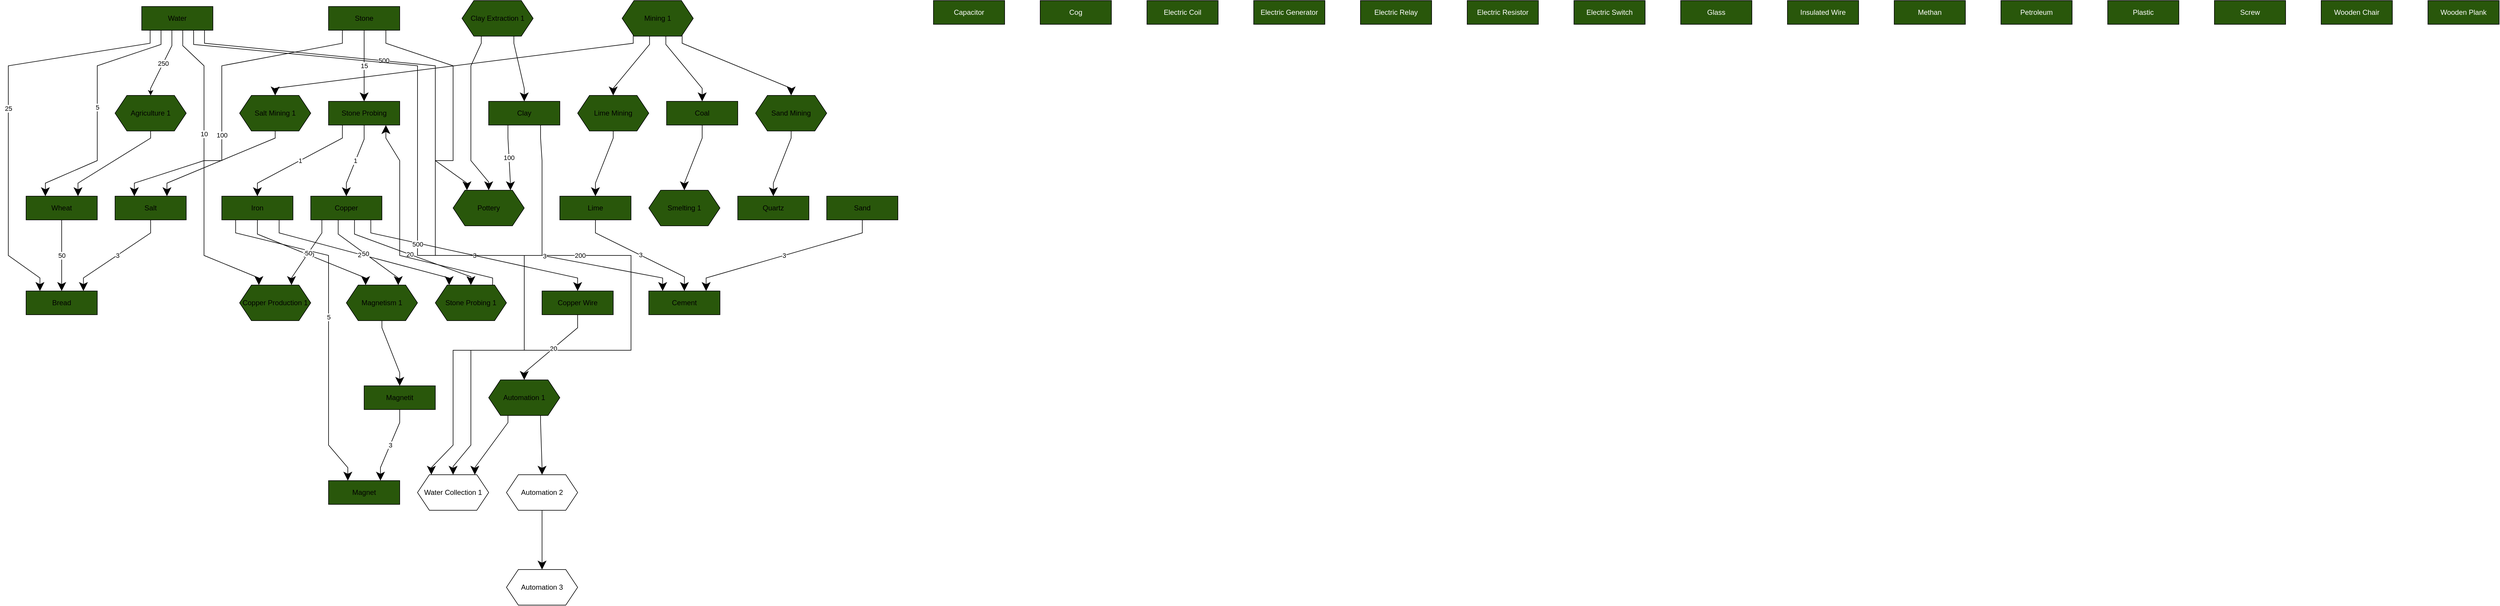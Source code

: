 <mxfile version="17.1.0" type="device"><diagram id="CeTVNoN6J5sdqTTeN6VV" name="Page-1"><mxGraphModel dx="2826" dy="1311" grid="1" gridSize="10" guides="1" tooltips="0" connect="1" arrows="1" fold="1" page="0" pageScale="1" pageWidth="827" pageHeight="1169" math="0" shadow="0"><root><mxCell id="0"/><mxCell id="1" parent="0"/><mxCell id="TYY-OfF8i73t4bDMe9A3-23" value="100" style="edgeStyle=orthogonalEdgeStyle;orthogonalLoop=1;jettySize=auto;html=1;noEdgeStyle=1;orthogonal=1;endSize=12;rounded=0;" parent="1" source="TYY-OfF8i73t4bDMe9A3-15" target="TYY-OfF8i73t4bDMe9A3-21" edge="1"><mxGeometry relative="1" as="geometry"><Array as="points"><mxPoint x="420" y="394"/><mxPoint x="602.5" y="468"/></Array></mxGeometry></mxCell><mxCell id="TYY-OfF8i73t4bDMe9A3-30" value="20" style="edgeStyle=orthogonalEdgeStyle;orthogonalLoop=1;jettySize=auto;html=1;noEdgeStyle=1;orthogonal=1;endSize=12;rounded=0;" parent="1" source="TYY-OfF8i73t4bDMe9A3-15" target="TYY-OfF8i73t4bDMe9A3-29" edge="1"><mxGeometry relative="1" as="geometry"><Array as="points"><mxPoint x="456.667" y="392"/><mxPoint x="743.333" y="468"/></Array></mxGeometry></mxCell><mxCell id="TYY-OfF8i73t4bDMe9A3-37" value="5" style="edgeStyle=orthogonalEdgeStyle;orthogonalLoop=1;jettySize=auto;html=1;noEdgeStyle=1;orthogonal=1;endSize=12;rounded=0;" parent="1" source="TYY-OfF8i73t4bDMe9A3-15" target="TYY-OfF8i73t4bDMe9A3-35" edge="1"><mxGeometry relative="1" as="geometry"><Array as="points"><mxPoint x="383.333" y="392"/><mxPoint x="540" y="430"/><mxPoint x="540" y="590"/><mxPoint x="540" y="590"/><mxPoint x="540" y="750"/><mxPoint x="572.5" y="788"/></Array></mxGeometry></mxCell><mxCell id="TYY-OfF8i73t4bDMe9A3-15" value="Iron" style="rounded=0;whiteSpace=wrap;html=1;fillColor=#29570B;" parent="1" vertex="1"><mxGeometry x="360" y="330" width="120" height="40" as="geometry"/></mxCell><mxCell id="TYY-OfF8i73t4bDMe9A3-24" value="50" style="edgeStyle=orthogonalEdgeStyle;orthogonalLoop=1;jettySize=auto;html=1;noEdgeStyle=1;orthogonal=1;endSize=12;rounded=0;" parent="1" source="TYY-OfF8i73t4bDMe9A3-16" target="TYY-OfF8i73t4bDMe9A3-21" edge="1"><mxGeometry relative="1" as="geometry"><mxPoint x="260" y="360" as="targetPoint"/><Array as="points"><mxPoint x="556.25" y="394"/><mxPoint x="657.5" y="468"/></Array></mxGeometry></mxCell><mxCell id="TYY-OfF8i73t4bDMe9A3-27" value="50" style="edgeStyle=orthogonalEdgeStyle;orthogonalLoop=1;jettySize=auto;html=1;noEdgeStyle=1;orthogonal=1;endSize=12;rounded=0;" parent="1" source="TYY-OfF8i73t4bDMe9A3-16" target="TYY-OfF8i73t4bDMe9A3-26" edge="1"><mxGeometry relative="1" as="geometry"><Array as="points"><mxPoint x="528.75" y="392"/><mxPoint x="477.5" y="468"/></Array></mxGeometry></mxCell><mxCell id="TYY-OfF8i73t4bDMe9A3-31" value="20" style="edgeStyle=orthogonalEdgeStyle;orthogonalLoop=1;jettySize=auto;html=1;noEdgeStyle=1;orthogonal=1;endSize=12;rounded=0;" parent="1" source="TYY-OfF8i73t4bDMe9A3-16" target="TYY-OfF8i73t4bDMe9A3-29" edge="1"><mxGeometry relative="1" as="geometry"><Array as="points"><mxPoint x="583.75" y="394"/><mxPoint x="780" y="466"/></Array></mxGeometry></mxCell><mxCell id="TYY-OfF8i73t4bDMe9A3-38" value="3" style="edgeStyle=orthogonalEdgeStyle;orthogonalLoop=1;jettySize=auto;html=1;noEdgeStyle=1;orthogonal=1;endSize=12;rounded=0;" parent="1" source="TYY-OfF8i73t4bDMe9A3-16" target="TYY-OfF8i73t4bDMe9A3-34" edge="1"><mxGeometry relative="1" as="geometry"><Array as="points"><mxPoint x="611.25" y="392"/><mxPoint x="960" y="468"/></Array></mxGeometry></mxCell><mxCell id="TYY-OfF8i73t4bDMe9A3-16" value="Copper" style="rounded=0;whiteSpace=wrap;html=1;fillColor=#29570B;" parent="1" vertex="1"><mxGeometry x="510" y="330" width="120" height="40" as="geometry"/></mxCell><mxCell id="MSOPIZeujYxWpghLqatW-7" value="10" style="edgeStyle=orthogonalEdgeStyle;orthogonalLoop=1;jettySize=auto;html=1;noEdgeStyle=1;orthogonal=1;endSize=12;rounded=0;" parent="1" source="TYY-OfF8i73t4bDMe9A3-17" target="MSOPIZeujYxWpghLqatW-5" edge="1"><mxGeometry relative="1" as="geometry"><Array as="points"><mxPoint x="294.167" y="76"/><mxPoint x="330" y="110"/><mxPoint x="330" y="270"/><mxPoint x="212.5" y="308"/></Array></mxGeometry></mxCell><mxCell id="MSOPIZeujYxWpghLqatW-11" value="25" style="edgeStyle=orthogonalEdgeStyle;orthogonalLoop=1;jettySize=auto;html=1;noEdgeStyle=1;orthogonal=1;endSize=12;rounded=0;" parent="1" source="TYY-OfF8i73t4bDMe9A3-17" target="MSOPIZeujYxWpghLqatW-8" edge="1"><mxGeometry relative="1" as="geometry"><Array as="points"><mxPoint x="239.167" y="72"/><mxPoint y="110"/><mxPoint y="270"/><mxPoint y="270"/><mxPoint y="430"/><mxPoint x="53.333" y="468"/></Array></mxGeometry></mxCell><mxCell id="MSOPIZeujYxWpghLqatW-18" value="500" style="edgeStyle=orthogonalEdgeStyle;orthogonalLoop=1;jettySize=auto;html=1;noEdgeStyle=1;orthogonal=1;endSize=12;rounded=0;" parent="1" source="TYY-OfF8i73t4bDMe9A3-17" target="MSOPIZeujYxWpghLqatW-16" edge="1"><mxGeometry relative="1" as="geometry"><Array as="points"><mxPoint x="330.833" y="72"/><mxPoint x="720" y="110"/><mxPoint x="720" y="270"/><mxPoint x="773.333" y="308"/></Array></mxGeometry></mxCell><mxCell id="kwc9Ztk_CxPcCrk_R-5U-1" value="250" style="edgeStyle=orthogonalEdgeStyle;rounded=0;orthogonalLoop=1;jettySize=auto;html=1;noEdgeStyle=1;orthogonal=1;" edge="1" parent="1" source="TYY-OfF8i73t4bDMe9A3-17" target="MSOPIZeujYxWpghLqatW-1"><mxGeometry relative="1" as="geometry"><Array as="points"><mxPoint x="275.833" y="76"/><mxPoint x="240" y="148"/></Array></mxGeometry></mxCell><mxCell id="kwc9Ztk_CxPcCrk_R-5U-2" value="5" style="edgeStyle=orthogonalEdgeStyle;shape=connector;rounded=0;orthogonalLoop=1;jettySize=auto;html=1;labelBackgroundColor=default;fontFamily=Helvetica;fontSize=11;fontColor=default;endArrow=classic;endSize=12;strokeColor=default;noEdgeStyle=1;orthogonal=1;" edge="1" parent="1" source="TYY-OfF8i73t4bDMe9A3-17" target="MSOPIZeujYxWpghLqatW-2"><mxGeometry relative="1" as="geometry"><Array as="points"><mxPoint x="257.5" y="74"/><mxPoint x="150" y="110"/><mxPoint x="150" y="270"/><mxPoint x="62.5" y="308"/></Array></mxGeometry></mxCell><mxCell id="kwc9Ztk_CxPcCrk_R-5U-8" value="500" style="edgeStyle=orthogonalEdgeStyle;shape=connector;rounded=0;orthogonalLoop=1;jettySize=auto;html=1;labelBackgroundColor=default;fontFamily=Helvetica;fontSize=11;fontColor=default;endArrow=classic;endSize=12;strokeColor=default;noEdgeStyle=1;orthogonal=1;" edge="1" parent="1" source="TYY-OfF8i73t4bDMe9A3-17" target="kwc9Ztk_CxPcCrk_R-5U-6"><mxGeometry relative="1" as="geometry"><Array as="points"><mxPoint x="312.5" y="74"/><mxPoint x="690" y="110"/><mxPoint x="690" y="270"/><mxPoint x="690" y="270"/><mxPoint x="690" y="430"/><mxPoint x="870" y="430"/><mxPoint x="870" y="590"/><mxPoint x="750" y="590"/><mxPoint x="750" y="750"/><mxPoint x="713.333" y="788"/></Array></mxGeometry></mxCell><mxCell id="TYY-OfF8i73t4bDMe9A3-17" value="Water" style="rounded=0;whiteSpace=wrap;html=1;fillColor=#29570B;" parent="1" vertex="1"><mxGeometry x="225" y="10" width="120" height="40" as="geometry"/></mxCell><mxCell id="MSOPIZeujYxWpghLqatW-25" value="3" style="edgeStyle=orthogonalEdgeStyle;orthogonalLoop=1;jettySize=auto;html=1;noEdgeStyle=1;orthogonal=1;endSize=12;rounded=0;" parent="1" source="TYY-OfF8i73t4bDMe9A3-18" target="MSOPIZeujYxWpghLqatW-22" edge="1"><mxGeometry relative="1" as="geometry"><Array as="points"><mxPoint x="1440" y="392"/><mxPoint x="1176.667" y="468"/></Array></mxGeometry></mxCell><mxCell id="TYY-OfF8i73t4bDMe9A3-18" value="Sand" style="rounded=0;whiteSpace=wrap;html=1;fillColor=#29570B;" parent="1" vertex="1"><mxGeometry x="1380" y="330" width="120" height="40" as="geometry"/></mxCell><mxCell id="TYY-OfF8i73t4bDMe9A3-28" value="100" style="edgeStyle=orthogonalEdgeStyle;orthogonalLoop=1;jettySize=auto;html=1;noEdgeStyle=1;orthogonal=1;endSize=12;rounded=0;" parent="1" source="TYY-OfF8i73t4bDMe9A3-19" target="TYY-OfF8i73t4bDMe9A3-26" edge="1"><mxGeometry relative="1" as="geometry"><Array as="points"><mxPoint x="563.333" y="72"/><mxPoint x="360" y="110"/><mxPoint x="360" y="270"/><mxPoint x="330" y="270"/><mxPoint x="330" y="430"/><mxPoint x="422.5" y="468"/></Array></mxGeometry></mxCell><mxCell id="TYY-OfF8i73t4bDMe9A3-41" value="15" style="edgeStyle=orthogonalEdgeStyle;orthogonalLoop=1;jettySize=auto;html=1;noEdgeStyle=1;orthogonal=1;endSize=12;rounded=0;" parent="1" source="TYY-OfF8i73t4bDMe9A3-19" target="TYY-OfF8i73t4bDMe9A3-39" edge="1"><mxGeometry relative="1" as="geometry"><Array as="points"><mxPoint x="600" y="74"/><mxPoint x="600" y="148"/></Array></mxGeometry></mxCell><mxCell id="kwc9Ztk_CxPcCrk_R-5U-9" value="200" style="edgeStyle=orthogonalEdgeStyle;shape=connector;rounded=0;orthogonalLoop=1;jettySize=auto;html=1;labelBackgroundColor=default;fontFamily=Helvetica;fontSize=11;fontColor=default;endArrow=classic;endSize=12;strokeColor=default;noEdgeStyle=1;orthogonal=1;" edge="1" parent="1" source="TYY-OfF8i73t4bDMe9A3-19" target="kwc9Ztk_CxPcCrk_R-5U-6"><mxGeometry relative="1" as="geometry"><Array as="points"><mxPoint x="636.667" y="72"/><mxPoint x="750" y="110"/><mxPoint x="750" y="270"/><mxPoint x="720" y="270"/><mxPoint x="720" y="430"/><mxPoint x="1050" y="430"/><mxPoint x="1050" y="590"/><mxPoint x="780" y="590"/><mxPoint x="780" y="750"/><mxPoint x="750" y="786"/></Array></mxGeometry></mxCell><mxCell id="TYY-OfF8i73t4bDMe9A3-19" value="Stone" style="rounded=0;whiteSpace=wrap;html=1;fillColor=#29570B;" parent="1" vertex="1"><mxGeometry x="540" y="10" width="120" height="40" as="geometry"/></mxCell><mxCell id="TYY-OfF8i73t4bDMe9A3-36" value="3" style="edgeStyle=orthogonalEdgeStyle;orthogonalLoop=1;jettySize=auto;html=1;noEdgeStyle=1;orthogonal=1;endSize=12;rounded=0;" parent="1" source="TYY-OfF8i73t4bDMe9A3-20" target="TYY-OfF8i73t4bDMe9A3-35" edge="1"><mxGeometry relative="1" as="geometry"><Array as="points"><mxPoint x="660" y="712"/><mxPoint x="627.5" y="788"/></Array></mxGeometry></mxCell><mxCell id="TYY-OfF8i73t4bDMe9A3-20" value="Magnetit" style="rounded=0;whiteSpace=wrap;html=1;fillColor=#29570B;" parent="1" vertex="1"><mxGeometry x="600" y="650" width="120" height="40" as="geometry"/></mxCell><mxCell id="TYY-OfF8i73t4bDMe9A3-25" style="edgeStyle=orthogonalEdgeStyle;orthogonalLoop=1;jettySize=auto;html=1;noEdgeStyle=1;orthogonal=1;endSize=12;rounded=0;" parent="1" source="TYY-OfF8i73t4bDMe9A3-21" target="TYY-OfF8i73t4bDMe9A3-20" edge="1"><mxGeometry relative="1" as="geometry"><Array as="points"><mxPoint x="630" y="552"/><mxPoint x="660" y="628"/></Array></mxGeometry></mxCell><mxCell id="TYY-OfF8i73t4bDMe9A3-21" value="Magnetism 1" style="shape=hexagon;perimeter=hexagonPerimeter2;whiteSpace=wrap;html=1;fixedSize=1;fillColor=#29570B;" parent="1" vertex="1"><mxGeometry x="570" y="480" width="120" height="60" as="geometry"/></mxCell><mxCell id="TYY-OfF8i73t4bDMe9A3-26" value="Copper Production 1" style="shape=hexagon;perimeter=hexagonPerimeter2;whiteSpace=wrap;html=1;fixedSize=1;fillColor=#29570B;" parent="1" vertex="1"><mxGeometry x="390" y="480" width="120" height="60" as="geometry"/></mxCell><mxCell id="TYY-OfF8i73t4bDMe9A3-40" style="edgeStyle=orthogonalEdgeStyle;orthogonalLoop=1;jettySize=auto;html=1;noEdgeStyle=1;orthogonal=1;endSize=12;rounded=0;" parent="1" source="TYY-OfF8i73t4bDMe9A3-29" target="TYY-OfF8i73t4bDMe9A3-39" edge="1"><mxGeometry relative="1" as="geometry"><Array as="points"><mxPoint x="816.667" y="468"/><mxPoint x="660" y="430"/><mxPoint x="660" y="270"/><mxPoint x="636.667" y="232"/></Array></mxGeometry></mxCell><mxCell id="TYY-OfF8i73t4bDMe9A3-29" value="Stone Probing 1" style="shape=hexagon;perimeter=hexagonPerimeter2;whiteSpace=wrap;html=1;fixedSize=1;fillColor=#29570B;" parent="1" vertex="1"><mxGeometry x="720" y="480" width="120" height="60" as="geometry"/></mxCell><mxCell id="kwc9Ztk_CxPcCrk_R-5U-3" value="20" style="edgeStyle=orthogonalEdgeStyle;shape=connector;rounded=0;orthogonalLoop=1;jettySize=auto;html=1;labelBackgroundColor=default;fontFamily=Helvetica;fontSize=11;fontColor=default;endArrow=classic;endSize=12;strokeColor=default;noEdgeStyle=1;orthogonal=1;" edge="1" parent="1" source="TYY-OfF8i73t4bDMe9A3-34" target="MSOPIZeujYxWpghLqatW-26"><mxGeometry relative="1" as="geometry"><Array as="points"><mxPoint x="960" y="552"/><mxPoint x="870" y="628"/></Array></mxGeometry></mxCell><mxCell id="TYY-OfF8i73t4bDMe9A3-34" value="Copper Wire" style="rounded=0;whiteSpace=wrap;html=1;fillColor=#29570B;" parent="1" vertex="1"><mxGeometry x="900" y="490" width="120" height="40" as="geometry"/></mxCell><mxCell id="TYY-OfF8i73t4bDMe9A3-35" value="Magnet" style="rounded=0;whiteSpace=wrap;html=1;fillColor=#29570B;" parent="1" vertex="1"><mxGeometry x="540" y="810" width="120" height="40" as="geometry"/></mxCell><mxCell id="TYY-OfF8i73t4bDMe9A3-42" value="1" style="edgeStyle=orthogonalEdgeStyle;orthogonalLoop=1;jettySize=auto;html=1;noEdgeStyle=1;orthogonal=1;endSize=12;rounded=0;" parent="1" source="TYY-OfF8i73t4bDMe9A3-39" target="TYY-OfF8i73t4bDMe9A3-15" edge="1"><mxGeometry relative="1" as="geometry"><Array as="points"><mxPoint x="563.333" y="232"/><mxPoint x="420" y="308"/></Array></mxGeometry></mxCell><mxCell id="TYY-OfF8i73t4bDMe9A3-43" value="1" style="edgeStyle=orthogonalEdgeStyle;orthogonalLoop=1;jettySize=auto;html=1;noEdgeStyle=1;orthogonal=1;endSize=12;rounded=0;" parent="1" source="TYY-OfF8i73t4bDMe9A3-39" target="TYY-OfF8i73t4bDMe9A3-16" edge="1"><mxGeometry relative="1" as="geometry"><Array as="points"><mxPoint x="600" y="234"/><mxPoint x="570" y="308"/></Array></mxGeometry></mxCell><mxCell id="TYY-OfF8i73t4bDMe9A3-39" value="Stone Probing" style="rounded=0;whiteSpace=wrap;html=1;fillColor=#29570B;" parent="1" vertex="1"><mxGeometry x="540" y="170" width="120" height="40" as="geometry"/></mxCell><mxCell id="MSOPIZeujYxWpghLqatW-3" style="edgeStyle=orthogonalEdgeStyle;orthogonalLoop=1;jettySize=auto;html=1;noEdgeStyle=1;orthogonal=1;endSize=12;rounded=0;" parent="1" source="MSOPIZeujYxWpghLqatW-1" target="MSOPIZeujYxWpghLqatW-2" edge="1"><mxGeometry relative="1" as="geometry"><Array as="points"><mxPoint x="240" y="232"/><mxPoint x="117.5" y="308"/></Array></mxGeometry></mxCell><mxCell id="MSOPIZeujYxWpghLqatW-1" value="Agriculture 1" style="shape=hexagon;perimeter=hexagonPerimeter2;whiteSpace=wrap;html=1;fixedSize=1;fillColor=#29570B;" parent="1" vertex="1"><mxGeometry x="180" y="160" width="120" height="60" as="geometry"/></mxCell><mxCell id="MSOPIZeujYxWpghLqatW-9" value="50" style="edgeStyle=orthogonalEdgeStyle;orthogonalLoop=1;jettySize=auto;html=1;noEdgeStyle=1;orthogonal=1;endSize=12;rounded=0;" parent="1" source="MSOPIZeujYxWpghLqatW-2" target="MSOPIZeujYxWpghLqatW-8" edge="1"><mxGeometry relative="1" as="geometry"><Array as="points"><mxPoint x="90" y="392"/><mxPoint x="90" y="466"/></Array></mxGeometry></mxCell><mxCell id="MSOPIZeujYxWpghLqatW-2" value="Wheat" style="rounded=0;whiteSpace=wrap;html=1;fillColor=#29570B;" parent="1" vertex="1"><mxGeometry x="30" y="330" width="120" height="40" as="geometry"/></mxCell><mxCell id="MSOPIZeujYxWpghLqatW-6" style="edgeStyle=orthogonalEdgeStyle;orthogonalLoop=1;jettySize=auto;html=1;noEdgeStyle=1;orthogonal=1;endSize=12;rounded=0;" parent="1" source="MSOPIZeujYxWpghLqatW-4" target="MSOPIZeujYxWpghLqatW-5" edge="1"><mxGeometry relative="1" as="geometry"><Array as="points"><mxPoint x="450" y="232"/><mxPoint x="267.5" y="308"/></Array></mxGeometry></mxCell><mxCell id="MSOPIZeujYxWpghLqatW-4" value="Salt Mining 1" style="shape=hexagon;perimeter=hexagonPerimeter2;whiteSpace=wrap;html=1;fixedSize=1;fillColor=#29570B;" parent="1" vertex="1"><mxGeometry x="390" y="160" width="120" height="60" as="geometry"/></mxCell><mxCell id="MSOPIZeujYxWpghLqatW-10" value="3" style="edgeStyle=orthogonalEdgeStyle;orthogonalLoop=1;jettySize=auto;html=1;noEdgeStyle=1;orthogonal=1;endSize=12;rounded=0;" parent="1" source="MSOPIZeujYxWpghLqatW-5" target="MSOPIZeujYxWpghLqatW-8" edge="1"><mxGeometry relative="1" as="geometry"><Array as="points"><mxPoint x="240" y="392"/><mxPoint x="126.667" y="468"/></Array></mxGeometry></mxCell><mxCell id="MSOPIZeujYxWpghLqatW-5" value="Salt" style="rounded=0;whiteSpace=wrap;html=1;fillColor=#29570B;" parent="1" vertex="1"><mxGeometry x="180" y="330" width="120" height="40" as="geometry"/></mxCell><mxCell id="MSOPIZeujYxWpghLqatW-8" value="Bread" style="rounded=0;whiteSpace=wrap;html=1;fillColor=#29570B;" parent="1" vertex="1"><mxGeometry x="30" y="490" width="120" height="40" as="geometry"/></mxCell><mxCell id="MSOPIZeujYxWpghLqatW-36" style="edgeStyle=orthogonalEdgeStyle;shape=connector;rounded=0;orthogonalLoop=1;jettySize=auto;html=1;labelBackgroundColor=default;fontFamily=Helvetica;fontSize=11;fontColor=default;endArrow=classic;endSize=12;strokeColor=default;noEdgeStyle=1;orthogonal=1;" parent="1" source="MSOPIZeujYxWpghLqatW-12" target="MSOPIZeujYxWpghLqatW-35" edge="1"><mxGeometry relative="1" as="geometry"><Array as="points"><mxPoint x="1170" y="232"/><mxPoint x="1140" y="308"/></Array></mxGeometry></mxCell><mxCell id="MSOPIZeujYxWpghLqatW-12" value="Coal" style="rounded=0;whiteSpace=wrap;html=1;fillColor=#29570B;" parent="1" vertex="1"><mxGeometry x="1110" y="170" width="120" height="40" as="geometry"/></mxCell><mxCell id="MSOPIZeujYxWpghLqatW-15" style="edgeStyle=orthogonalEdgeStyle;orthogonalLoop=1;jettySize=auto;html=1;noEdgeStyle=1;orthogonal=1;endSize=12;rounded=0;" parent="1" source="MSOPIZeujYxWpghLqatW-13" target="MSOPIZeujYxWpghLqatW-14" edge="1"><mxGeometry relative="1" as="geometry"><Array as="points"><mxPoint x="852.5" y="72"/><mxPoint x="870" y="148"/></Array></mxGeometry></mxCell><mxCell id="kwc9Ztk_CxPcCrk_R-5U-4" style="edgeStyle=orthogonalEdgeStyle;shape=connector;rounded=0;orthogonalLoop=1;jettySize=auto;html=1;labelBackgroundColor=default;fontFamily=Helvetica;fontSize=11;fontColor=default;endArrow=classic;endSize=12;strokeColor=default;noEdgeStyle=1;orthogonal=1;" edge="1" parent="1" source="MSOPIZeujYxWpghLqatW-13" target="MSOPIZeujYxWpghLqatW-16"><mxGeometry relative="1" as="geometry"><Array as="points"><mxPoint x="797.5" y="72"/><mxPoint x="780" y="110"/><mxPoint x="780" y="270"/><mxPoint x="810" y="306"/></Array></mxGeometry></mxCell><mxCell id="MSOPIZeujYxWpghLqatW-13" value="Clay Extraction 1" style="shape=hexagon;perimeter=hexagonPerimeter2;whiteSpace=wrap;html=1;fixedSize=1;fillColor=#29570B;" parent="1" vertex="1"><mxGeometry x="765" width="120" height="60" as="geometry"/></mxCell><mxCell id="MSOPIZeujYxWpghLqatW-17" value="100" style="edgeStyle=orthogonalEdgeStyle;orthogonalLoop=1;jettySize=auto;html=1;noEdgeStyle=1;orthogonal=1;endSize=12;rounded=0;" parent="1" source="MSOPIZeujYxWpghLqatW-14" target="MSOPIZeujYxWpghLqatW-16" edge="1"><mxGeometry relative="1" as="geometry"><Array as="points"><mxPoint x="842.5" y="232"/><mxPoint x="846.667" y="308"/></Array></mxGeometry></mxCell><mxCell id="MSOPIZeujYxWpghLqatW-23" value="3" style="edgeStyle=orthogonalEdgeStyle;orthogonalLoop=1;jettySize=auto;html=1;noEdgeStyle=1;orthogonal=1;endSize=12;rounded=0;" parent="1" source="MSOPIZeujYxWpghLqatW-14" target="MSOPIZeujYxWpghLqatW-22" edge="1"><mxGeometry relative="1" as="geometry"><Array as="points"><mxPoint x="897.5" y="232"/><mxPoint x="900" y="270"/><mxPoint x="900" y="430"/><mxPoint x="1103.333" y="468"/></Array></mxGeometry></mxCell><mxCell id="MSOPIZeujYxWpghLqatW-14" value="Clay" style="rounded=0;whiteSpace=wrap;html=1;fillColor=#29570B;" parent="1" vertex="1"><mxGeometry x="810" y="170" width="120" height="40" as="geometry"/></mxCell><mxCell id="MSOPIZeujYxWpghLqatW-16" value="Pottery" style="shape=hexagon;perimeter=hexagonPerimeter2;whiteSpace=wrap;html=1;fixedSize=1;fillColor=#29570B;" parent="1" vertex="1"><mxGeometry x="750" y="320" width="120" height="60" as="geometry"/></mxCell><mxCell id="MSOPIZeujYxWpghLqatW-24" value="3" style="edgeStyle=orthogonalEdgeStyle;orthogonalLoop=1;jettySize=auto;html=1;noEdgeStyle=1;orthogonal=1;endSize=12;rounded=0;" parent="1" source="MSOPIZeujYxWpghLqatW-19" target="MSOPIZeujYxWpghLqatW-22" edge="1"><mxGeometry relative="1" as="geometry"><Array as="points"><mxPoint x="990" y="392"/><mxPoint x="1140" y="466"/></Array></mxGeometry></mxCell><mxCell id="MSOPIZeujYxWpghLqatW-19" value="Lime" style="rounded=0;whiteSpace=wrap;html=1;fillColor=#29570B;" parent="1" vertex="1"><mxGeometry x="930" y="330" width="120" height="40" as="geometry"/></mxCell><mxCell id="MSOPIZeujYxWpghLqatW-21" style="edgeStyle=orthogonalEdgeStyle;orthogonalLoop=1;jettySize=auto;html=1;noEdgeStyle=1;orthogonal=1;endSize=12;rounded=0;" parent="1" source="MSOPIZeujYxWpghLqatW-20" target="MSOPIZeujYxWpghLqatW-19" edge="1"><mxGeometry relative="1" as="geometry"><Array as="points"><mxPoint x="1020" y="232"/><mxPoint x="990" y="308"/></Array></mxGeometry></mxCell><mxCell id="MSOPIZeujYxWpghLqatW-20" value="Lime Mining" style="shape=hexagon;perimeter=hexagonPerimeter2;whiteSpace=wrap;html=1;fixedSize=1;fillColor=#29570B;" parent="1" vertex="1"><mxGeometry x="960" y="160" width="120" height="60" as="geometry"/></mxCell><mxCell id="MSOPIZeujYxWpghLqatW-22" value="Cement" style="rounded=0;whiteSpace=wrap;html=1;fillColor=#29570B;" parent="1" vertex="1"><mxGeometry x="1080" y="490" width="120" height="40" as="geometry"/></mxCell><mxCell id="MSOPIZeujYxWpghLqatW-28" style="edgeStyle=orthogonalEdgeStyle;orthogonalLoop=1;jettySize=auto;html=1;noEdgeStyle=1;orthogonal=1;endSize=12;rounded=0;" parent="1" source="MSOPIZeujYxWpghLqatW-26" target="MSOPIZeujYxWpghLqatW-27" edge="1"><mxGeometry relative="1" as="geometry"><Array as="points"><mxPoint x="897.5" y="712"/><mxPoint x="900" y="788"/></Array></mxGeometry></mxCell><mxCell id="kwc9Ztk_CxPcCrk_R-5U-7" style="edgeStyle=orthogonalEdgeStyle;shape=connector;rounded=0;orthogonalLoop=1;jettySize=auto;html=1;labelBackgroundColor=default;fontFamily=Helvetica;fontSize=11;fontColor=default;endArrow=classic;endSize=12;strokeColor=default;noEdgeStyle=1;orthogonal=1;" edge="1" parent="1" source="MSOPIZeujYxWpghLqatW-26" target="kwc9Ztk_CxPcCrk_R-5U-6"><mxGeometry relative="1" as="geometry"><Array as="points"><mxPoint x="842.5" y="712"/><mxPoint x="786.667" y="788"/></Array></mxGeometry></mxCell><mxCell id="MSOPIZeujYxWpghLqatW-26" value="Automation 1" style="shape=hexagon;perimeter=hexagonPerimeter2;whiteSpace=wrap;html=1;fixedSize=1;fillColor=#29570B;" parent="1" vertex="1"><mxGeometry x="810" y="640" width="120" height="60" as="geometry"/></mxCell><mxCell id="MSOPIZeujYxWpghLqatW-30" style="edgeStyle=orthogonalEdgeStyle;orthogonalLoop=1;jettySize=auto;html=1;noEdgeStyle=1;orthogonal=1;endSize=12;rounded=0;" parent="1" source="MSOPIZeujYxWpghLqatW-27" target="MSOPIZeujYxWpghLqatW-29" edge="1"><mxGeometry relative="1" as="geometry"><Array as="points"><mxPoint x="900" y="872"/><mxPoint x="900" y="948"/></Array></mxGeometry></mxCell><mxCell id="MSOPIZeujYxWpghLqatW-27" value="Automation 2" style="shape=hexagon;perimeter=hexagonPerimeter2;whiteSpace=wrap;html=1;fixedSize=1;" parent="1" vertex="1"><mxGeometry x="840" y="800" width="120" height="60" as="geometry"/></mxCell><mxCell id="MSOPIZeujYxWpghLqatW-29" value="Automation 3" style="shape=hexagon;perimeter=hexagonPerimeter2;whiteSpace=wrap;html=1;fixedSize=1;" parent="1" vertex="1"><mxGeometry x="840" y="960" width="120" height="60" as="geometry"/></mxCell><mxCell id="MSOPIZeujYxWpghLqatW-34" style="edgeStyle=orthogonalEdgeStyle;shape=connector;rounded=0;orthogonalLoop=1;jettySize=auto;html=1;labelBackgroundColor=default;fontFamily=Helvetica;fontSize=11;fontColor=default;endArrow=classic;endSize=12;strokeColor=default;noEdgeStyle=1;orthogonal=1;" parent="1" source="MSOPIZeujYxWpghLqatW-32" target="MSOPIZeujYxWpghLqatW-33" edge="1"><mxGeometry relative="1" as="geometry"><Array as="points"><mxPoint x="1320" y="232"/><mxPoint x="1290" y="308"/></Array></mxGeometry></mxCell><mxCell id="MSOPIZeujYxWpghLqatW-32" value="Sand Mining" style="shape=hexagon;perimeter=hexagonPerimeter2;whiteSpace=wrap;html=1;fixedSize=1;fillColor=#29570B;" parent="1" vertex="1"><mxGeometry x="1260" y="160" width="120" height="60" as="geometry"/></mxCell><mxCell id="MSOPIZeujYxWpghLqatW-33" value="Quartz" style="rounded=0;whiteSpace=wrap;html=1;fillColor=#29570B;" parent="1" vertex="1"><mxGeometry x="1230" y="330" width="120" height="40" as="geometry"/></mxCell><mxCell id="MSOPIZeujYxWpghLqatW-35" value="Smelting 1" style="shape=hexagon;perimeter=hexagonPerimeter2;whiteSpace=wrap;html=1;fixedSize=1;fillColor=#29570B;" parent="1" vertex="1"><mxGeometry x="1080" y="320" width="120" height="60" as="geometry"/></mxCell><mxCell id="MSOPIZeujYxWpghLqatW-38" style="edgeStyle=orthogonalEdgeStyle;shape=connector;rounded=0;orthogonalLoop=1;jettySize=auto;html=1;labelBackgroundColor=default;fontFamily=Helvetica;fontSize=11;fontColor=default;endArrow=classic;endSize=12;strokeColor=default;noEdgeStyle=1;orthogonal=1;" parent="1" source="MSOPIZeujYxWpghLqatW-37" target="MSOPIZeujYxWpghLqatW-20" edge="1"><mxGeometry relative="1" as="geometry"><Array as="points"><mxPoint x="1081.25" y="74"/><mxPoint x="1020" y="148"/></Array></mxGeometry></mxCell><mxCell id="MSOPIZeujYxWpghLqatW-39" style="edgeStyle=orthogonalEdgeStyle;shape=connector;rounded=0;orthogonalLoop=1;jettySize=auto;html=1;labelBackgroundColor=default;fontFamily=Helvetica;fontSize=11;fontColor=default;endArrow=classic;endSize=12;strokeColor=default;noEdgeStyle=1;orthogonal=1;" parent="1" source="MSOPIZeujYxWpghLqatW-37" target="MSOPIZeujYxWpghLqatW-12" edge="1"><mxGeometry relative="1" as="geometry"><Array as="points"><mxPoint x="1108.75" y="74"/><mxPoint x="1170" y="148"/></Array></mxGeometry></mxCell><mxCell id="MSOPIZeujYxWpghLqatW-40" style="edgeStyle=orthogonalEdgeStyle;shape=connector;rounded=0;orthogonalLoop=1;jettySize=auto;html=1;labelBackgroundColor=default;fontFamily=Helvetica;fontSize=11;fontColor=default;endArrow=classic;endSize=12;strokeColor=default;noEdgeStyle=1;orthogonal=1;" parent="1" source="MSOPIZeujYxWpghLqatW-37" target="MSOPIZeujYxWpghLqatW-32" edge="1"><mxGeometry relative="1" as="geometry"><Array as="points"><mxPoint x="1136.25" y="72"/><mxPoint x="1320" y="148"/></Array></mxGeometry></mxCell><mxCell id="MSOPIZeujYxWpghLqatW-41" style="edgeStyle=orthogonalEdgeStyle;shape=connector;rounded=0;orthogonalLoop=1;jettySize=auto;html=1;labelBackgroundColor=default;fontFamily=Helvetica;fontSize=11;fontColor=default;endArrow=classic;endSize=12;strokeColor=default;noEdgeStyle=1;orthogonal=1;" parent="1" source="MSOPIZeujYxWpghLqatW-37" target="MSOPIZeujYxWpghLqatW-4" edge="1"><mxGeometry relative="1" as="geometry"><Array as="points"><mxPoint x="1053.75" y="72"/><mxPoint x="450" y="148"/></Array></mxGeometry></mxCell><mxCell id="MSOPIZeujYxWpghLqatW-37" value="Mining 1" style="shape=hexagon;perimeter=hexagonPerimeter2;whiteSpace=wrap;html=1;fixedSize=1;fillColor=#29570B;" parent="1" vertex="1"><mxGeometry x="1035" width="120" height="60" as="geometry"/></mxCell><mxCell id="BZlYoqprWWqT3vswTw7m-1" value="Capacitor" style="rounded=0;whiteSpace=wrap;html=1;glass=0;shadow=0;sketch=0;fillColor=#29570B;fontColor=#ffffff;strokeColor=default;" parent="1" vertex="1"><mxGeometry x="1560" width="120" height="40" as="geometry"/></mxCell><mxCell id="BZlYoqprWWqT3vswTw7m-2" value="Cog" style="rounded=0;whiteSpace=wrap;html=1;glass=0;shadow=0;sketch=0;fillColor=#29570B;fontColor=#ffffff;strokeColor=default;" parent="1" vertex="1"><mxGeometry x="1740" width="120" height="40" as="geometry"/></mxCell><mxCell id="BZlYoqprWWqT3vswTw7m-3" value="Electric Coil" style="rounded=0;whiteSpace=wrap;html=1;glass=0;shadow=0;sketch=0;fillColor=#29570B;fontColor=#ffffff;strokeColor=default;" parent="1" vertex="1"><mxGeometry x="1920" width="120" height="40" as="geometry"/></mxCell><mxCell id="BZlYoqprWWqT3vswTw7m-4" value="Electric Generator" style="rounded=0;whiteSpace=wrap;html=1;glass=0;shadow=0;sketch=0;fillColor=#29570B;fontColor=#ffffff;strokeColor=default;" parent="1" vertex="1"><mxGeometry x="2100" width="120" height="40" as="geometry"/></mxCell><mxCell id="BZlYoqprWWqT3vswTw7m-5" value="Electric Relay" style="rounded=0;whiteSpace=wrap;html=1;glass=0;shadow=0;sketch=0;fillColor=#29570B;fontColor=#ffffff;strokeColor=default;" parent="1" vertex="1"><mxGeometry x="2280" width="120" height="40" as="geometry"/></mxCell><mxCell id="BZlYoqprWWqT3vswTw7m-6" value="Electric Resistor" style="rounded=0;whiteSpace=wrap;html=1;glass=0;shadow=0;sketch=0;fillColor=#29570B;fontColor=#ffffff;strokeColor=default;" parent="1" vertex="1"><mxGeometry x="2460" width="120" height="40" as="geometry"/></mxCell><mxCell id="BZlYoqprWWqT3vswTw7m-7" value="Electric Switch" style="rounded=0;whiteSpace=wrap;html=1;glass=0;shadow=0;sketch=0;fillColor=#29570B;fontColor=#ffffff;strokeColor=default;" parent="1" vertex="1"><mxGeometry x="2640" width="120" height="40" as="geometry"/></mxCell><mxCell id="BZlYoqprWWqT3vswTw7m-8" value="Glass" style="rounded=0;whiteSpace=wrap;html=1;glass=0;shadow=0;sketch=0;fillColor=#29570B;fontColor=#ffffff;strokeColor=default;" parent="1" vertex="1"><mxGeometry x="2820" width="120" height="40" as="geometry"/></mxCell><mxCell id="BZlYoqprWWqT3vswTw7m-9" value="Insulated Wire" style="rounded=0;whiteSpace=wrap;html=1;glass=0;shadow=0;sketch=0;fillColor=#29570B;fontColor=#ffffff;strokeColor=default;" parent="1" vertex="1"><mxGeometry x="3000" width="120" height="40" as="geometry"/></mxCell><mxCell id="BZlYoqprWWqT3vswTw7m-10" value="Methan" style="rounded=0;whiteSpace=wrap;html=1;glass=0;shadow=0;sketch=0;fillColor=#29570B;fontColor=#ffffff;strokeColor=default;" parent="1" vertex="1"><mxGeometry x="3180" width="120" height="40" as="geometry"/></mxCell><mxCell id="BZlYoqprWWqT3vswTw7m-11" value="Petroleum" style="rounded=0;whiteSpace=wrap;html=1;glass=0;shadow=0;sketch=0;fillColor=#29570B;fontColor=#ffffff;strokeColor=default;" parent="1" vertex="1"><mxGeometry x="3360" width="120" height="40" as="geometry"/></mxCell><mxCell id="BZlYoqprWWqT3vswTw7m-12" value="Plastic" style="rounded=0;whiteSpace=wrap;html=1;glass=0;shadow=0;sketch=0;fillColor=#29570B;fontColor=#ffffff;strokeColor=default;" parent="1" vertex="1"><mxGeometry x="3540" width="120" height="40" as="geometry"/></mxCell><mxCell id="BZlYoqprWWqT3vswTw7m-13" value="Screw" style="rounded=0;whiteSpace=wrap;html=1;glass=0;shadow=0;sketch=0;fillColor=#29570B;fontColor=#ffffff;strokeColor=default;" parent="1" vertex="1"><mxGeometry x="3720" width="120" height="40" as="geometry"/></mxCell><mxCell id="BZlYoqprWWqT3vswTw7m-14" value="Wooden Chair" style="rounded=0;whiteSpace=wrap;html=1;glass=0;shadow=0;sketch=0;fillColor=#29570B;fontColor=#ffffff;strokeColor=default;" parent="1" vertex="1"><mxGeometry x="3900" width="120" height="40" as="geometry"/></mxCell><mxCell id="BZlYoqprWWqT3vswTw7m-15" value="Wooden Plank" style="rounded=0;whiteSpace=wrap;html=1;glass=0;shadow=0;sketch=0;fillColor=#29570B;fontColor=#ffffff;strokeColor=default;" parent="1" vertex="1"><mxGeometry x="4080" width="120" height="40" as="geometry"/></mxCell><mxCell id="kwc9Ztk_CxPcCrk_R-5U-6" value="Water Collection 1" style="shape=hexagon;perimeter=hexagonPerimeter2;whiteSpace=wrap;html=1;fixedSize=1;" vertex="1" parent="1"><mxGeometry x="690" y="800" width="120" height="60" as="geometry"/></mxCell></root></mxGraphModel></diagram></mxfile>